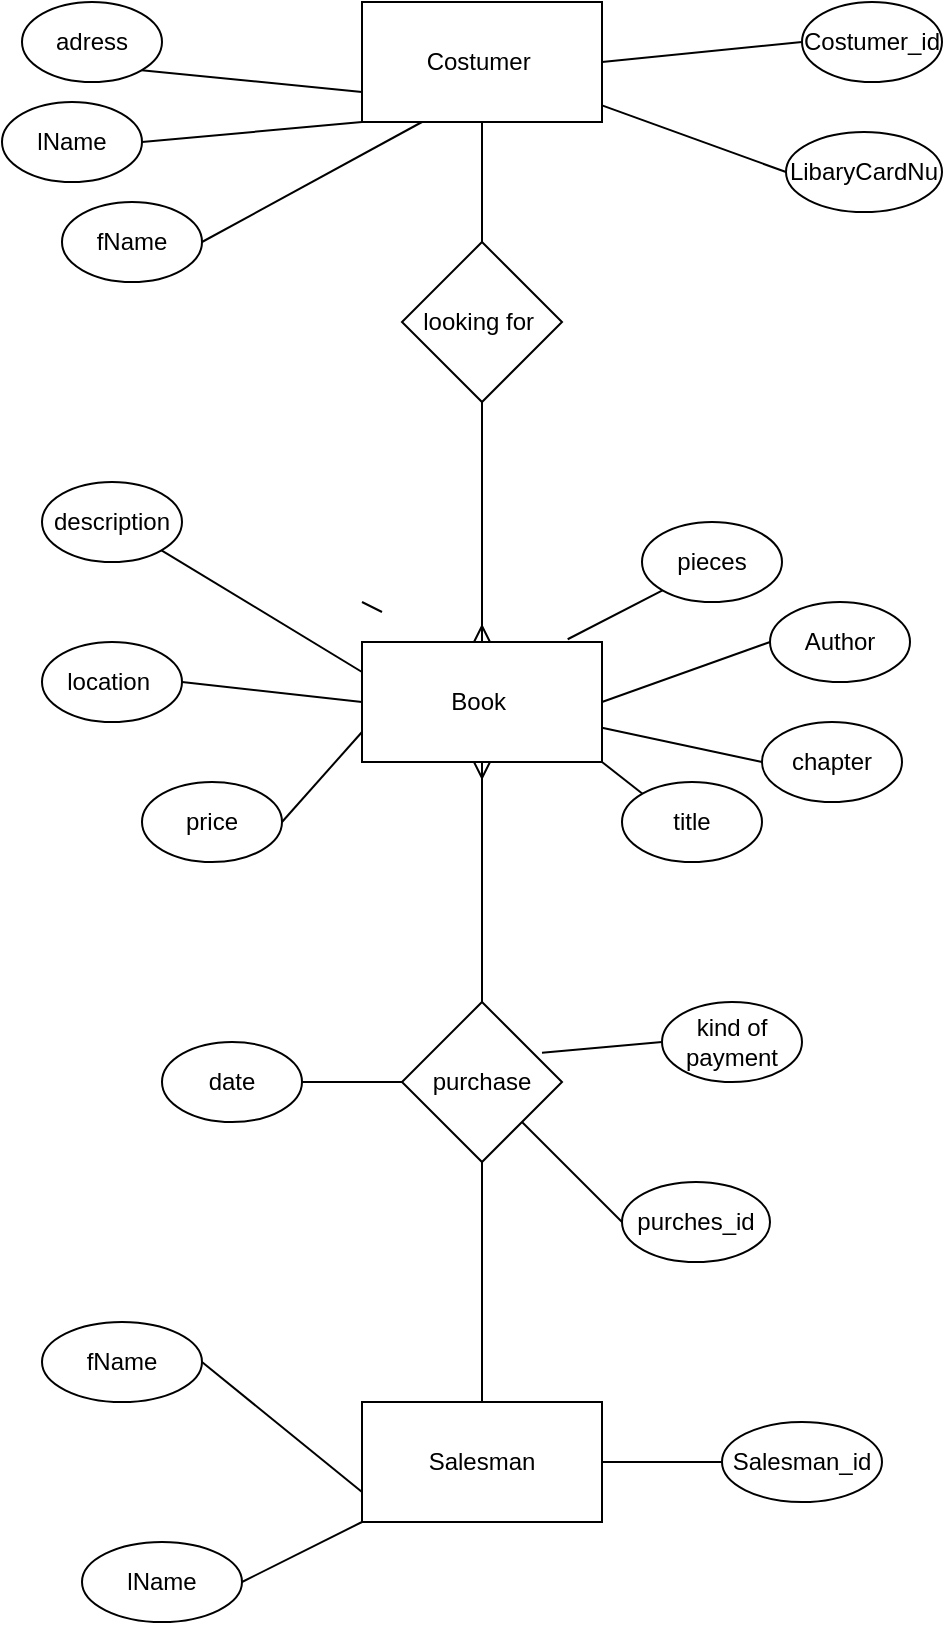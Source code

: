 <mxfile>
    <diagram id="4UoyeeQe_vP1_x6Rm_Ef" name="Page-1">
        <mxGraphModel dx="734" dy="575" grid="1" gridSize="10" guides="1" tooltips="1" connect="1" arrows="1" fold="1" page="1" pageScale="1" pageWidth="827" pageHeight="1169" math="0" shadow="0">
            <root>
                <mxCell id="0"/>
                <mxCell id="1" parent="0"/>
                <mxCell id="12" style="edgeStyle=none;html=1;exitX=0.5;exitY=1;exitDx=0;exitDy=0;entryX=0.5;entryY=0;entryDx=0;entryDy=0;endArrow=none;endFill=0;startArrow=ERmany;startFill=0;" parent="1" source="2" target="8" edge="1">
                    <mxGeometry relative="1" as="geometry"/>
                </mxCell>
                <mxCell id="32" style="edgeStyle=none;html=1;endArrow=none;endFill=0;" edge="1" parent="1">
                    <mxGeometry relative="1" as="geometry">
                        <mxPoint x="280" y="310" as="targetPoint"/>
                        <mxPoint x="290" y="315" as="sourcePoint"/>
                    </mxGeometry>
                </mxCell>
                <mxCell id="2" value="Book&amp;nbsp;" style="rounded=0;whiteSpace=wrap;html=1;" parent="1" vertex="1">
                    <mxGeometry x="280" y="330" width="120" height="60" as="geometry"/>
                </mxCell>
                <mxCell id="10" style="edgeStyle=none;html=1;exitX=0.5;exitY=1;exitDx=0;exitDy=0;entryX=0.5;entryY=0;entryDx=0;entryDy=0;endArrow=none;endFill=0;" parent="1" source="4" target="7" edge="1">
                    <mxGeometry relative="1" as="geometry"/>
                </mxCell>
                <mxCell id="4" value="Costumer&amp;nbsp;" style="rounded=0;whiteSpace=wrap;html=1;" parent="1" vertex="1">
                    <mxGeometry x="280" y="10" width="120" height="60" as="geometry"/>
                </mxCell>
                <mxCell id="35" value="" style="edgeStyle=none;html=1;endArrow=none;endFill=0;" edge="1" parent="1" source="5" target="8">
                    <mxGeometry relative="1" as="geometry"/>
                </mxCell>
                <mxCell id="5" value="Salesman" style="rounded=0;whiteSpace=wrap;html=1;" parent="1" vertex="1">
                    <mxGeometry x="280" y="710" width="120" height="60" as="geometry"/>
                </mxCell>
                <mxCell id="11" style="edgeStyle=none;html=1;exitX=0.5;exitY=1;exitDx=0;exitDy=0;endArrow=ERmany;endFill=0;" parent="1" source="7" target="2" edge="1">
                    <mxGeometry relative="1" as="geometry"/>
                </mxCell>
                <mxCell id="7" value="looking for&amp;nbsp;" style="rhombus;whiteSpace=wrap;html=1;" parent="1" vertex="1">
                    <mxGeometry x="300" y="130" width="80" height="80" as="geometry"/>
                </mxCell>
                <mxCell id="13" style="edgeStyle=none;html=1;exitX=0.5;exitY=1;exitDx=0;exitDy=0;endArrow=none;endFill=0;" parent="1" source="8" edge="1">
                    <mxGeometry relative="1" as="geometry">
                        <mxPoint x="340" y="580" as="targetPoint"/>
                    </mxGeometry>
                </mxCell>
                <mxCell id="8" value="purchase" style="rhombus;whiteSpace=wrap;html=1;" parent="1" vertex="1">
                    <mxGeometry x="300" y="510" width="80" height="80" as="geometry"/>
                </mxCell>
                <mxCell id="17" style="edgeStyle=none;html=1;exitX=0;exitY=0.5;exitDx=0;exitDy=0;entryX=1;entryY=0.5;entryDx=0;entryDy=0;endArrow=none;endFill=0;" parent="1" source="16" target="4" edge="1">
                    <mxGeometry relative="1" as="geometry"/>
                </mxCell>
                <mxCell id="16" value="Costumer_id" style="ellipse;whiteSpace=wrap;html=1;" parent="1" vertex="1">
                    <mxGeometry x="500" y="10" width="70" height="40" as="geometry"/>
                </mxCell>
                <mxCell id="20" style="edgeStyle=none;html=1;exitX=0;exitY=0.5;exitDx=0;exitDy=0;endArrow=none;endFill=0;" edge="1" parent="1" source="19" target="4">
                    <mxGeometry relative="1" as="geometry"/>
                </mxCell>
                <mxCell id="19" value="LibaryCardNu" style="ellipse;whiteSpace=wrap;html=1;" parent="1" vertex="1">
                    <mxGeometry x="492" y="75" width="78" height="40" as="geometry"/>
                </mxCell>
                <mxCell id="22" style="edgeStyle=none;html=1;exitX=0;exitY=0;exitDx=0;exitDy=0;entryX=0;entryY=0;entryDx=0;entryDy=0;endArrow=none;endFill=0;" edge="1" parent="1" source="21" target="21">
                    <mxGeometry relative="1" as="geometry"/>
                </mxCell>
                <mxCell id="24" style="edgeStyle=none;html=1;exitX=1;exitY=1;exitDx=0;exitDy=0;entryX=0;entryY=0.75;entryDx=0;entryDy=0;endArrow=none;endFill=0;" edge="1" parent="1" source="21" target="4">
                    <mxGeometry relative="1" as="geometry"/>
                </mxCell>
                <mxCell id="21" value="adress" style="ellipse;whiteSpace=wrap;html=1;" vertex="1" parent="1">
                    <mxGeometry x="110" y="10" width="70" height="40" as="geometry"/>
                </mxCell>
                <mxCell id="31" style="edgeStyle=none;html=1;exitX=0;exitY=0.5;exitDx=0;exitDy=0;entryX=1;entryY=0.5;entryDx=0;entryDy=0;endArrow=none;endFill=0;" edge="1" parent="1" source="26" target="2">
                    <mxGeometry relative="1" as="geometry"/>
                </mxCell>
                <mxCell id="26" value="Author" style="ellipse;whiteSpace=wrap;html=1;" vertex="1" parent="1">
                    <mxGeometry x="484" y="310" width="70" height="40" as="geometry"/>
                </mxCell>
                <mxCell id="30" style="edgeStyle=none;html=1;exitX=0;exitY=0.5;exitDx=0;exitDy=0;endArrow=none;endFill=0;" edge="1" parent="1" source="27" target="2">
                    <mxGeometry relative="1" as="geometry"/>
                </mxCell>
                <mxCell id="27" value="chapter" style="ellipse;whiteSpace=wrap;html=1;" vertex="1" parent="1">
                    <mxGeometry x="480" y="370" width="70" height="40" as="geometry"/>
                </mxCell>
                <mxCell id="29" style="edgeStyle=none;html=1;exitX=1;exitY=0.5;exitDx=0;exitDy=0;entryX=0;entryY=0.75;entryDx=0;entryDy=0;endArrow=none;endFill=0;" edge="1" parent="1" source="28" target="2">
                    <mxGeometry relative="1" as="geometry"/>
                </mxCell>
                <mxCell id="28" value="price" style="ellipse;whiteSpace=wrap;html=1;" vertex="1" parent="1">
                    <mxGeometry x="170" y="400" width="70" height="40" as="geometry"/>
                </mxCell>
                <mxCell id="34" style="edgeStyle=none;html=1;exitX=1;exitY=0.5;exitDx=0;exitDy=0;entryX=0;entryY=0.5;entryDx=0;entryDy=0;endArrow=none;endFill=0;" edge="1" parent="1" source="33" target="2">
                    <mxGeometry relative="1" as="geometry"/>
                </mxCell>
                <mxCell id="33" value="location&amp;nbsp;" style="ellipse;whiteSpace=wrap;html=1;" vertex="1" parent="1">
                    <mxGeometry x="120" y="330" width="70" height="40" as="geometry"/>
                </mxCell>
                <mxCell id="38" style="edgeStyle=none;html=1;exitX=0;exitY=0;exitDx=0;exitDy=0;entryX=1;entryY=1;entryDx=0;entryDy=0;startArrow=none;startFill=0;endArrow=none;endFill=0;" edge="1" parent="1" source="37" target="2">
                    <mxGeometry relative="1" as="geometry"/>
                </mxCell>
                <mxCell id="37" value="title" style="ellipse;whiteSpace=wrap;html=1;" vertex="1" parent="1">
                    <mxGeometry x="410" y="400" width="70" height="40" as="geometry"/>
                </mxCell>
                <mxCell id="41" style="edgeStyle=none;html=1;exitX=1;exitY=1;exitDx=0;exitDy=0;entryX=0;entryY=0.25;entryDx=0;entryDy=0;startArrow=none;startFill=0;endArrow=none;endFill=0;" edge="1" parent="1" source="40" target="2">
                    <mxGeometry relative="1" as="geometry"/>
                </mxCell>
                <mxCell id="40" value="description" style="ellipse;whiteSpace=wrap;html=1;" vertex="1" parent="1">
                    <mxGeometry x="120" y="250" width="70" height="40" as="geometry"/>
                </mxCell>
                <mxCell id="44" style="edgeStyle=none;html=1;exitX=0;exitY=1;exitDx=0;exitDy=0;entryX=0.857;entryY=-0.023;entryDx=0;entryDy=0;entryPerimeter=0;startArrow=none;startFill=0;endArrow=none;endFill=0;" edge="1" parent="1" source="43" target="2">
                    <mxGeometry relative="1" as="geometry"/>
                </mxCell>
                <mxCell id="43" value="pieces" style="ellipse;whiteSpace=wrap;html=1;" vertex="1" parent="1">
                    <mxGeometry x="420" y="270" width="70" height="40" as="geometry"/>
                </mxCell>
                <mxCell id="48" style="edgeStyle=none;html=1;exitX=0;exitY=0.5;exitDx=0;exitDy=0;entryX=1;entryY=0.5;entryDx=0;entryDy=0;startArrow=none;startFill=0;endArrow=none;endFill=0;" edge="1" parent="1" source="46" target="5">
                    <mxGeometry relative="1" as="geometry"/>
                </mxCell>
                <mxCell id="46" value="Salesman_id" style="ellipse;whiteSpace=wrap;html=1;" vertex="1" parent="1">
                    <mxGeometry x="460" y="720" width="80" height="40" as="geometry"/>
                </mxCell>
                <mxCell id="51" style="edgeStyle=none;html=1;exitX=1;exitY=0.5;exitDx=0;exitDy=0;entryX=0;entryY=1;entryDx=0;entryDy=0;startArrow=none;startFill=0;endArrow=none;endFill=0;" edge="1" parent="1" source="49" target="4">
                    <mxGeometry relative="1" as="geometry"/>
                </mxCell>
                <mxCell id="49" value="lName" style="ellipse;whiteSpace=wrap;html=1;" vertex="1" parent="1">
                    <mxGeometry x="100" y="60" width="70" height="40" as="geometry"/>
                </mxCell>
                <mxCell id="52" style="edgeStyle=none;html=1;exitX=1;exitY=0.5;exitDx=0;exitDy=0;entryX=0.25;entryY=1;entryDx=0;entryDy=0;startArrow=none;startFill=0;endArrow=none;endFill=0;" edge="1" parent="1" source="50" target="4">
                    <mxGeometry relative="1" as="geometry"/>
                </mxCell>
                <mxCell id="50" value="fName" style="ellipse;whiteSpace=wrap;html=1;" vertex="1" parent="1">
                    <mxGeometry x="130" y="110" width="70" height="40" as="geometry"/>
                </mxCell>
                <mxCell id="63" style="edgeStyle=none;html=1;exitX=0;exitY=0.5;exitDx=0;exitDy=0;entryX=1;entryY=1;entryDx=0;entryDy=0;startArrow=none;startFill=0;endArrow=none;endFill=0;" edge="1" parent="1" source="53" target="8">
                    <mxGeometry relative="1" as="geometry"/>
                </mxCell>
                <mxCell id="53" value="purches_id" style="ellipse;whiteSpace=wrap;html=1;" vertex="1" parent="1">
                    <mxGeometry x="410" y="600" width="74" height="40" as="geometry"/>
                </mxCell>
                <mxCell id="55" style="edgeStyle=none;html=1;exitX=1;exitY=0.5;exitDx=0;exitDy=0;entryX=0;entryY=0.5;entryDx=0;entryDy=0;startArrow=none;startFill=0;endArrow=none;endFill=0;" edge="1" parent="1" source="54" target="8">
                    <mxGeometry relative="1" as="geometry"/>
                </mxCell>
                <mxCell id="54" value="date" style="ellipse;whiteSpace=wrap;html=1;" vertex="1" parent="1">
                    <mxGeometry x="180" y="530" width="70" height="40" as="geometry"/>
                </mxCell>
                <mxCell id="58" style="edgeStyle=none;html=1;exitX=0;exitY=0.5;exitDx=0;exitDy=0;entryX=0.875;entryY=0.317;entryDx=0;entryDy=0;entryPerimeter=0;startArrow=none;startFill=0;endArrow=none;endFill=0;" edge="1" parent="1" source="57" target="8">
                    <mxGeometry relative="1" as="geometry"/>
                </mxCell>
                <mxCell id="57" value="kind of payment" style="ellipse;whiteSpace=wrap;html=1;" vertex="1" parent="1">
                    <mxGeometry x="430" y="510" width="70" height="40" as="geometry"/>
                </mxCell>
                <mxCell id="60" style="edgeStyle=none;html=1;exitX=1;exitY=0.5;exitDx=0;exitDy=0;entryX=0;entryY=0.75;entryDx=0;entryDy=0;startArrow=none;startFill=0;endArrow=none;endFill=0;" edge="1" parent="1" source="59" target="5">
                    <mxGeometry relative="1" as="geometry"/>
                </mxCell>
                <mxCell id="59" value="fName" style="ellipse;whiteSpace=wrap;html=1;" vertex="1" parent="1">
                    <mxGeometry x="120" y="670" width="80" height="40" as="geometry"/>
                </mxCell>
                <mxCell id="62" style="edgeStyle=none;html=1;exitX=1;exitY=0.5;exitDx=0;exitDy=0;entryX=0;entryY=1;entryDx=0;entryDy=0;startArrow=none;startFill=0;endArrow=none;endFill=0;" edge="1" parent="1" source="61" target="5">
                    <mxGeometry relative="1" as="geometry"/>
                </mxCell>
                <mxCell id="61" value="lName" style="ellipse;whiteSpace=wrap;html=1;" vertex="1" parent="1">
                    <mxGeometry x="140" y="780" width="80" height="40" as="geometry"/>
                </mxCell>
            </root>
        </mxGraphModel>
    </diagram>
</mxfile>